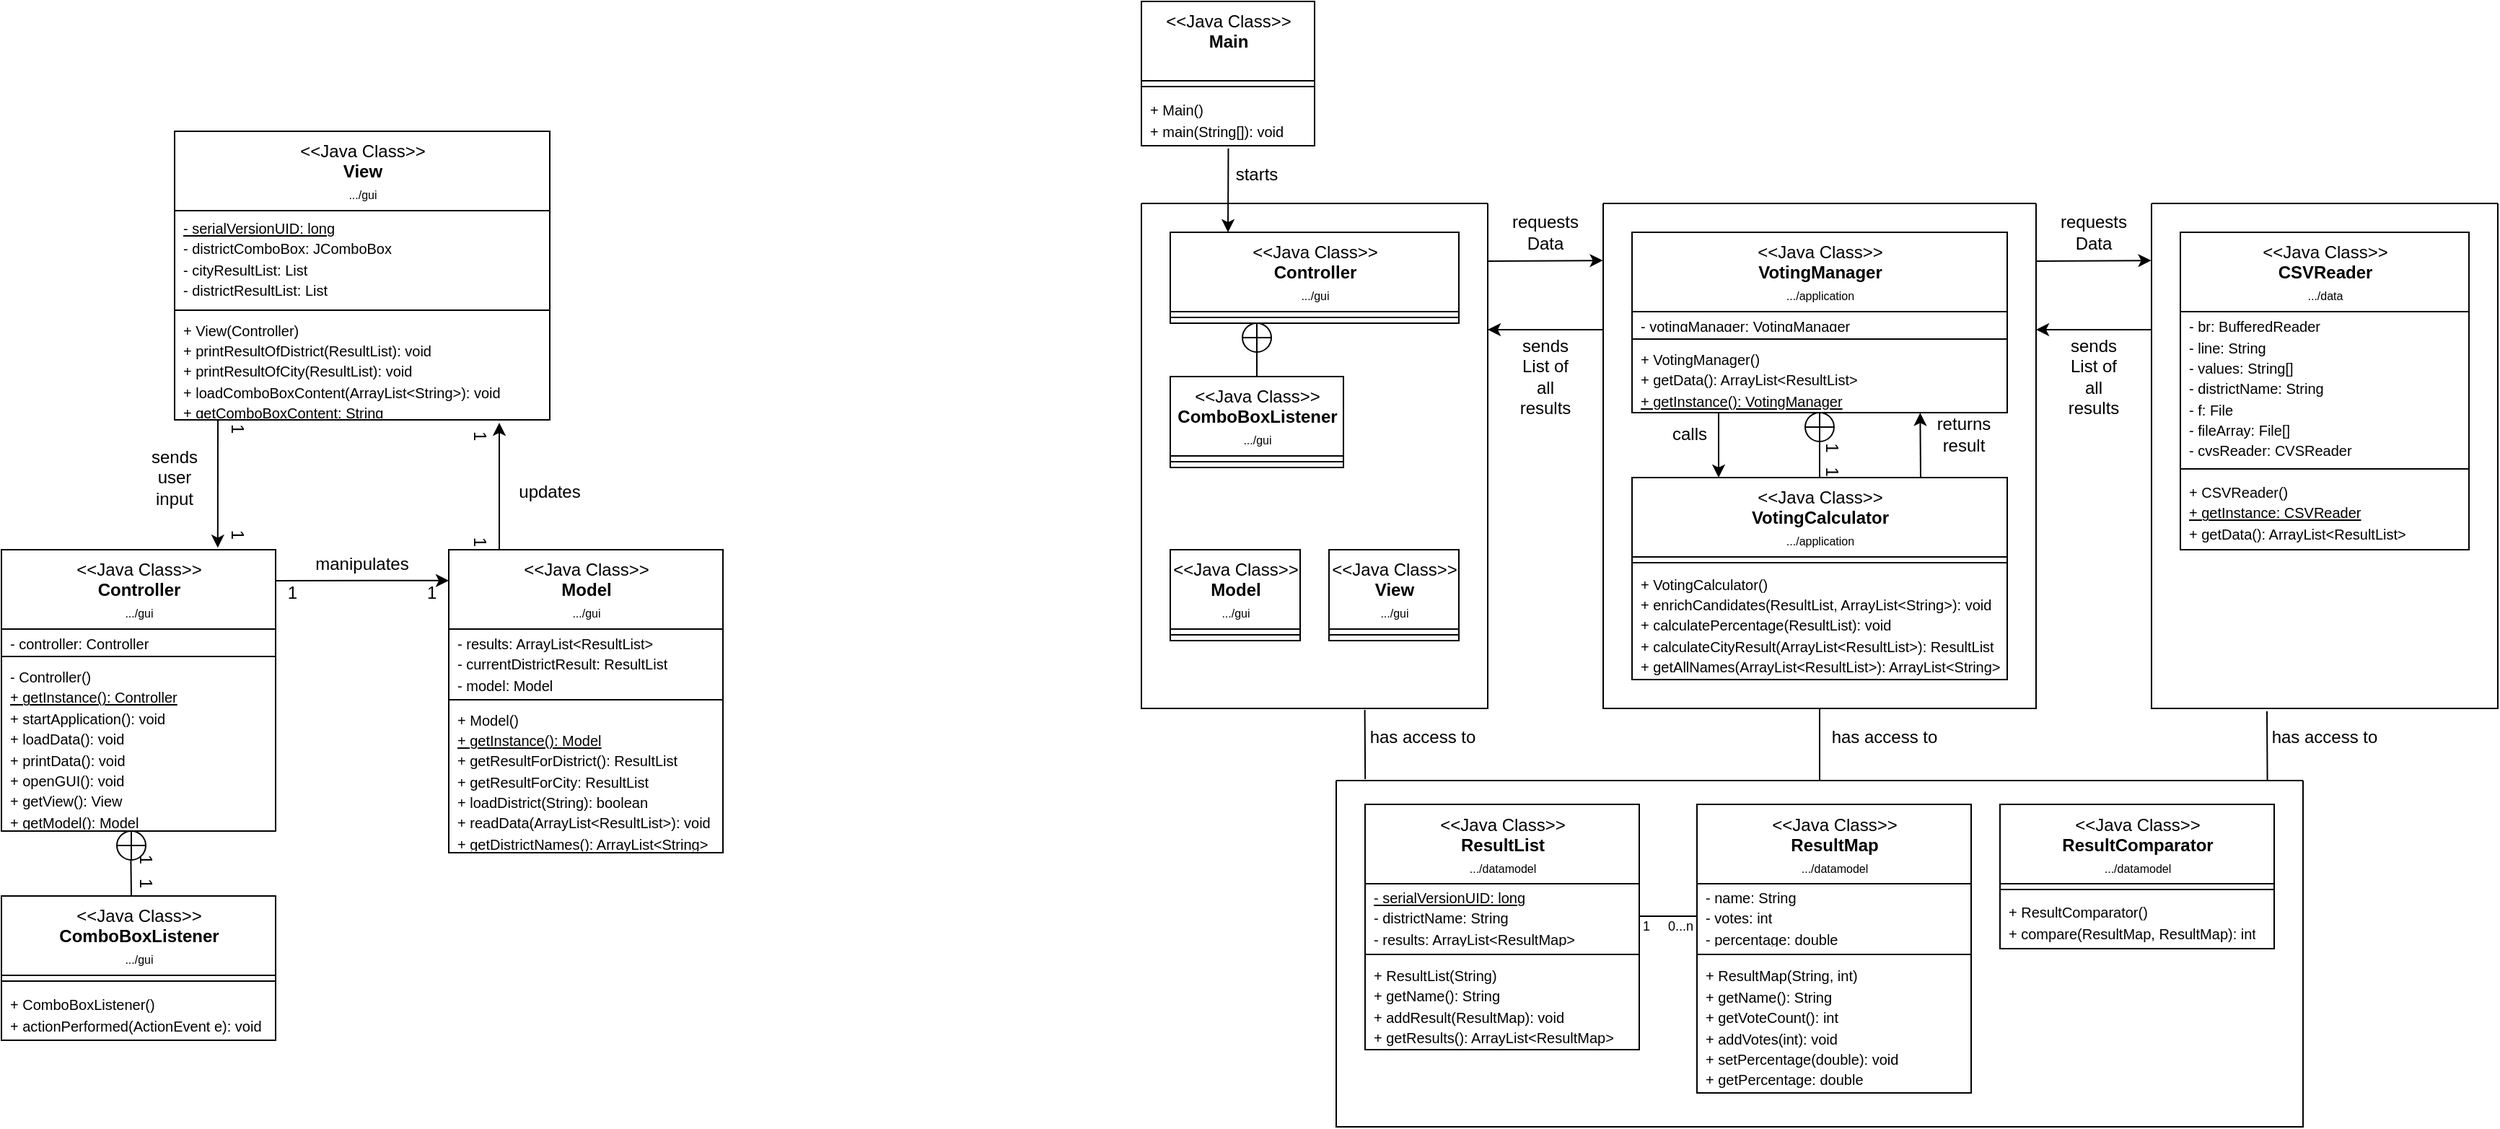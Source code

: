<mxfile version="14.7.7" type="github">
  <diagram id="BuuVrnjkzm051dhJfcHI" name="Page-1">
    <mxGraphModel dx="2529" dy="802" grid="1" gridSize="10" guides="1" tooltips="1" connect="1" arrows="1" fold="1" page="1" pageScale="1" pageWidth="1169" pageHeight="1654" math="0" shadow="0">
      <root>
        <mxCell id="0" />
        <mxCell id="1" parent="0" />
        <mxCell id="Lv0ElcuT6AQo6-ZKucd3-36" value="&amp;lt;&amp;lt;Java Class&amp;gt;&amp;gt;&lt;br&gt;&lt;font&gt;&lt;b&gt;View&lt;br&gt;&lt;/b&gt;&lt;/font&gt;&lt;font style=&quot;font-size: 8px&quot;&gt;.../gui&lt;/font&gt;" style="swimlane;fontStyle=0;align=center;verticalAlign=top;childLayout=stackLayout;horizontal=1;startSize=55;horizontalStack=0;resizeParent=1;resizeParentMax=0;resizeLast=0;collapsible=0;marginBottom=0;html=1;" vertex="1" parent="1">
          <mxGeometry x="-630" y="110" width="260" height="200" as="geometry" />
        </mxCell>
        <mxCell id="Lv0ElcuT6AQo6-ZKucd3-39" value="&lt;font style=&quot;font-size: 10px&quot;&gt;&lt;u&gt;- serialVersionUID: long&lt;br&gt;&lt;/u&gt;- districtComboBox: JComboBox&lt;br&gt;- cityResultList: List&lt;br&gt;- districtResultList: List&lt;/font&gt;" style="text;html=1;strokeColor=none;fillColor=none;align=left;verticalAlign=middle;spacingLeft=4;spacingRight=4;overflow=hidden;rotatable=0;points=[[0,0.5],[1,0.5]];portConstraint=eastwest;" vertex="1" parent="Lv0ElcuT6AQo6-ZKucd3-36">
          <mxGeometry y="55" width="260" height="65" as="geometry" />
        </mxCell>
        <mxCell id="Lv0ElcuT6AQo6-ZKucd3-37" value="" style="line;strokeWidth=1;fillColor=none;align=left;verticalAlign=middle;spacingTop=-1;spacingLeft=3;spacingRight=3;rotatable=0;labelPosition=right;points=[];portConstraint=eastwest;" vertex="1" parent="Lv0ElcuT6AQo6-ZKucd3-36">
          <mxGeometry y="120" width="260" height="8" as="geometry" />
        </mxCell>
        <mxCell id="Lv0ElcuT6AQo6-ZKucd3-38" value="&lt;span style=&quot;font-size: 10px&quot;&gt;+ View(Controller)&lt;br&gt;+ printResultOfDistrict(ResultList): void&lt;br&gt;+ printResultOfCity(ResultList): void&lt;br&gt;+ loadComboBoxContent(ArrayList&amp;lt;String&amp;gt;): void&lt;br&gt;+ getComboBoxContent: String&lt;br&gt;&lt;/span&gt;" style="text;html=1;strokeColor=none;fillColor=none;align=left;verticalAlign=middle;spacingLeft=4;spacingRight=4;overflow=hidden;rotatable=0;points=[[0,0.5],[1,0.5]];portConstraint=eastwest;" vertex="1" parent="Lv0ElcuT6AQo6-ZKucd3-36">
          <mxGeometry y="128" width="260" height="72" as="geometry" />
        </mxCell>
        <mxCell id="Lv0ElcuT6AQo6-ZKucd3-44" value="&amp;lt;&amp;lt;Java Class&amp;gt;&amp;gt;&lt;br&gt;&lt;font&gt;&lt;b&gt;Main&lt;br&gt;&lt;/b&gt;&lt;/font&gt;" style="swimlane;fontStyle=0;align=center;verticalAlign=top;childLayout=stackLayout;horizontal=1;startSize=55;horizontalStack=0;resizeParent=1;resizeParentMax=0;resizeLast=0;collapsible=0;marginBottom=0;html=1;" vertex="1" parent="1">
          <mxGeometry x="40" y="20" width="120" height="100" as="geometry" />
        </mxCell>
        <mxCell id="Lv0ElcuT6AQo6-ZKucd3-46" value="" style="line;strokeWidth=1;fillColor=none;align=left;verticalAlign=middle;spacingTop=-1;spacingLeft=3;spacingRight=3;rotatable=0;labelPosition=right;points=[];portConstraint=eastwest;" vertex="1" parent="Lv0ElcuT6AQo6-ZKucd3-44">
          <mxGeometry y="55" width="120" height="8" as="geometry" />
        </mxCell>
        <mxCell id="Lv0ElcuT6AQo6-ZKucd3-47" value="&lt;span style=&quot;font-size: 10px&quot;&gt;+ Main()&lt;br&gt;+ main(String[]): void&lt;br&gt;&lt;/span&gt;" style="text;html=1;strokeColor=none;fillColor=none;align=left;verticalAlign=middle;spacingLeft=4;spacingRight=4;overflow=hidden;rotatable=0;points=[[0,0.5],[1,0.5]];portConstraint=eastwest;" vertex="1" parent="Lv0ElcuT6AQo6-ZKucd3-44">
          <mxGeometry y="63" width="120" height="37" as="geometry" />
        </mxCell>
        <mxCell id="Lv0ElcuT6AQo6-ZKucd3-49" value="" style="swimlane;startSize=0;" vertex="1" parent="1">
          <mxGeometry x="40" y="160" width="240" height="350" as="geometry" />
        </mxCell>
        <mxCell id="Lv0ElcuT6AQo6-ZKucd3-51" value="&amp;lt;&amp;lt;Java Class&amp;gt;&amp;gt;&lt;br&gt;&lt;font&gt;&lt;b&gt;Controller&lt;br&gt;&lt;/b&gt;&lt;/font&gt;&lt;font style=&quot;font-size: 8px&quot;&gt;.../gui&lt;/font&gt;" style="swimlane;fontStyle=0;align=center;verticalAlign=top;childLayout=stackLayout;horizontal=1;startSize=55;horizontalStack=0;resizeParent=1;resizeParentMax=0;resizeLast=0;collapsible=0;marginBottom=0;html=1;" vertex="1" parent="Lv0ElcuT6AQo6-ZKucd3-49">
          <mxGeometry x="20" y="20" width="200" height="63" as="geometry" />
        </mxCell>
        <mxCell id="Lv0ElcuT6AQo6-ZKucd3-52" value="" style="line;strokeWidth=1;fillColor=none;align=left;verticalAlign=middle;spacingTop=-1;spacingLeft=3;spacingRight=3;rotatable=0;labelPosition=right;points=[];portConstraint=eastwest;" vertex="1" parent="Lv0ElcuT6AQo6-ZKucd3-51">
          <mxGeometry y="55" width="200" height="8" as="geometry" />
        </mxCell>
        <mxCell id="Lv0ElcuT6AQo6-ZKucd3-81" value="&amp;lt;&amp;lt;Java Class&amp;gt;&amp;gt;&lt;br&gt;&lt;font&gt;&lt;b&gt;ComboBoxListener&lt;br&gt;&lt;/b&gt;&lt;/font&gt;&lt;font style=&quot;font-size: 8px&quot;&gt;.../gui&lt;/font&gt;" style="swimlane;fontStyle=0;align=center;verticalAlign=top;childLayout=stackLayout;horizontal=1;startSize=55;horizontalStack=0;resizeParent=1;resizeParentMax=0;resizeLast=0;collapsible=0;marginBottom=0;html=1;" vertex="1" parent="Lv0ElcuT6AQo6-ZKucd3-49">
          <mxGeometry x="20" y="120" width="120" height="63" as="geometry" />
        </mxCell>
        <mxCell id="Lv0ElcuT6AQo6-ZKucd3-82" value="" style="line;strokeWidth=1;fillColor=none;align=left;verticalAlign=middle;spacingTop=-1;spacingLeft=3;spacingRight=3;rotatable=0;labelPosition=right;points=[];portConstraint=eastwest;" vertex="1" parent="Lv0ElcuT6AQo6-ZKucd3-81">
          <mxGeometry y="55" width="120" height="8" as="geometry" />
        </mxCell>
        <mxCell id="Lv0ElcuT6AQo6-ZKucd3-85" value="" style="shape=orEllipse;perimeter=ellipsePerimeter;whiteSpace=wrap;html=1;backgroundOutline=1;" vertex="1" parent="Lv0ElcuT6AQo6-ZKucd3-49">
          <mxGeometry x="70" y="83" width="20" height="20" as="geometry" />
        </mxCell>
        <mxCell id="Lv0ElcuT6AQo6-ZKucd3-86" value="&amp;lt;&amp;lt;Java Class&amp;gt;&amp;gt;&lt;br&gt;&lt;font&gt;&lt;b&gt;Model&lt;br&gt;&lt;/b&gt;&lt;/font&gt;&lt;font style=&quot;font-size: 8px&quot;&gt;.../gui&lt;/font&gt;" style="swimlane;fontStyle=0;align=center;verticalAlign=top;childLayout=stackLayout;horizontal=1;startSize=55;horizontalStack=0;resizeParent=1;resizeParentMax=0;resizeLast=0;collapsible=0;marginBottom=0;html=1;" vertex="1" parent="Lv0ElcuT6AQo6-ZKucd3-49">
          <mxGeometry x="20" y="240" width="90" height="63" as="geometry" />
        </mxCell>
        <mxCell id="Lv0ElcuT6AQo6-ZKucd3-88" value="" style="line;strokeWidth=1;fillColor=none;align=left;verticalAlign=middle;spacingTop=-1;spacingLeft=3;spacingRight=3;rotatable=0;labelPosition=right;points=[];portConstraint=eastwest;" vertex="1" parent="Lv0ElcuT6AQo6-ZKucd3-86">
          <mxGeometry y="55" width="90" height="8" as="geometry" />
        </mxCell>
        <mxCell id="Lv0ElcuT6AQo6-ZKucd3-90" value="&amp;lt;&amp;lt;Java Class&amp;gt;&amp;gt;&lt;br&gt;&lt;font&gt;&lt;b&gt;View&lt;br&gt;&lt;/b&gt;&lt;/font&gt;&lt;font style=&quot;font-size: 8px&quot;&gt;.../gui&lt;/font&gt;" style="swimlane;fontStyle=0;align=center;verticalAlign=top;childLayout=stackLayout;horizontal=1;startSize=55;horizontalStack=0;resizeParent=1;resizeParentMax=0;resizeLast=0;collapsible=0;marginBottom=0;html=1;" vertex="1" parent="Lv0ElcuT6AQo6-ZKucd3-49">
          <mxGeometry x="130" y="240" width="90" height="63" as="geometry" />
        </mxCell>
        <mxCell id="Lv0ElcuT6AQo6-ZKucd3-92" value="" style="line;strokeWidth=1;fillColor=none;align=left;verticalAlign=middle;spacingTop=-1;spacingLeft=3;spacingRight=3;rotatable=0;labelPosition=right;points=[];portConstraint=eastwest;" vertex="1" parent="Lv0ElcuT6AQo6-ZKucd3-90">
          <mxGeometry y="55" width="90" height="8" as="geometry" />
        </mxCell>
        <mxCell id="Lv0ElcuT6AQo6-ZKucd3-32" value="&amp;lt;&amp;lt;Java Class&amp;gt;&amp;gt;&lt;br&gt;&lt;font&gt;&lt;b&gt;Controller&lt;br&gt;&lt;/b&gt;&lt;/font&gt;&lt;font style=&quot;font-size: 8px&quot;&gt;.../gui&lt;/font&gt;" style="swimlane;fontStyle=0;align=center;verticalAlign=top;childLayout=stackLayout;horizontal=1;startSize=55;horizontalStack=0;resizeParent=1;resizeParentMax=0;resizeLast=0;collapsible=0;marginBottom=0;html=1;" vertex="1" parent="1">
          <mxGeometry x="-750" y="400" width="190" height="195" as="geometry" />
        </mxCell>
        <mxCell id="Lv0ElcuT6AQo6-ZKucd3-106" value="&lt;span style=&quot;font-size: 10px&quot;&gt;- controller: Controller&lt;br&gt;&lt;/span&gt;" style="text;html=1;strokeColor=none;fillColor=none;align=left;verticalAlign=middle;spacingLeft=4;spacingRight=4;overflow=hidden;rotatable=0;points=[[0,0.5],[1,0.5]];portConstraint=eastwest;" vertex="1" parent="Lv0ElcuT6AQo6-ZKucd3-32">
          <mxGeometry y="55" width="190" height="15" as="geometry" />
        </mxCell>
        <mxCell id="Lv0ElcuT6AQo6-ZKucd3-34" value="" style="line;strokeWidth=1;fillColor=none;align=left;verticalAlign=middle;spacingTop=-1;spacingLeft=3;spacingRight=3;rotatable=0;labelPosition=right;points=[];portConstraint=eastwest;" vertex="1" parent="Lv0ElcuT6AQo6-ZKucd3-32">
          <mxGeometry y="70" width="190" height="8" as="geometry" />
        </mxCell>
        <mxCell id="Lv0ElcuT6AQo6-ZKucd3-35" value="&lt;span style=&quot;font-size: 10px&quot;&gt;- Controller()&lt;br&gt;&lt;u&gt;+ getInstance(): Controller&lt;/u&gt;&lt;br&gt;+ startApplication(): void&lt;br&gt;+ loadData(): void&lt;br&gt;+ printData(): void&lt;br&gt;+ openGUI(): void&lt;br&gt;+ getView(): View&lt;br&gt;+ getModel(): Model&lt;br&gt;&lt;/span&gt;" style="text;html=1;strokeColor=none;fillColor=none;align=left;verticalAlign=middle;spacingLeft=4;spacingRight=4;overflow=hidden;rotatable=0;points=[[0,0.5],[1,0.5]];portConstraint=eastwest;" vertex="1" parent="Lv0ElcuT6AQo6-ZKucd3-32">
          <mxGeometry y="78" width="190" height="117" as="geometry" />
        </mxCell>
        <mxCell id="Lv0ElcuT6AQo6-ZKucd3-40" value="&amp;lt;&amp;lt;Java Class&amp;gt;&amp;gt;&lt;br&gt;&lt;font&gt;&lt;b&gt;Model&lt;br&gt;&lt;/b&gt;&lt;/font&gt;&lt;font style=&quot;font-size: 8px&quot;&gt;.../gui&lt;/font&gt;" style="swimlane;fontStyle=0;align=center;verticalAlign=top;childLayout=stackLayout;horizontal=1;startSize=55;horizontalStack=0;resizeParent=1;resizeParentMax=0;resizeLast=0;collapsible=0;marginBottom=0;html=1;" vertex="1" parent="1">
          <mxGeometry x="-440" y="400" width="190" height="210" as="geometry" />
        </mxCell>
        <mxCell id="Lv0ElcuT6AQo6-ZKucd3-43" value="&lt;span style=&quot;font-size: 10px&quot;&gt;- results: ArrayList&amp;lt;ResultList&amp;gt;&lt;br&gt;- currentDistrictResult: ResultList&lt;br&gt;- model: Model&lt;br&gt;&lt;/span&gt;" style="text;html=1;strokeColor=none;fillColor=none;align=left;verticalAlign=middle;spacingLeft=4;spacingRight=4;overflow=hidden;rotatable=0;points=[[0,0.5],[1,0.5]];portConstraint=eastwest;" vertex="1" parent="Lv0ElcuT6AQo6-ZKucd3-40">
          <mxGeometry y="55" width="190" height="45" as="geometry" />
        </mxCell>
        <mxCell id="Lv0ElcuT6AQo6-ZKucd3-41" value="" style="line;strokeWidth=1;fillColor=none;align=left;verticalAlign=middle;spacingTop=-1;spacingLeft=3;spacingRight=3;rotatable=0;labelPosition=right;points=[];portConstraint=eastwest;" vertex="1" parent="Lv0ElcuT6AQo6-ZKucd3-40">
          <mxGeometry y="100" width="190" height="8" as="geometry" />
        </mxCell>
        <mxCell id="Lv0ElcuT6AQo6-ZKucd3-42" value="&lt;span style=&quot;font-size: 10px&quot;&gt;+ Model()&lt;br&gt;&lt;u&gt;+ getInstance(): Model&lt;br&gt;&lt;/u&gt;+ getResultForDistrict(): ResultList&lt;br&gt;+ getResultForCity: ResultList&lt;br&gt;+ loadDistrict(String): boolean&lt;br&gt;+ readData(ArrayList&amp;lt;ResultList&amp;gt;): void&lt;br&gt;+ getDistrictNames(): ArrayList&amp;lt;String&amp;gt;&lt;br&gt;&lt;/span&gt;" style="text;html=1;strokeColor=none;fillColor=none;align=left;verticalAlign=middle;spacingLeft=4;spacingRight=4;overflow=hidden;rotatable=0;points=[[0,0.5],[1,0.5]];portConstraint=eastwest;" vertex="1" parent="Lv0ElcuT6AQo6-ZKucd3-40">
          <mxGeometry y="108" width="190" height="102" as="geometry" />
        </mxCell>
        <mxCell id="Lv0ElcuT6AQo6-ZKucd3-54" value="&amp;lt;&amp;lt;Java Class&amp;gt;&amp;gt;&lt;br&gt;&lt;font&gt;&lt;b&gt;ComboBoxListener&lt;br&gt;&lt;/b&gt;&lt;/font&gt;&lt;font style=&quot;font-size: 8px&quot;&gt;.../gui&lt;/font&gt;" style="swimlane;fontStyle=0;align=center;verticalAlign=top;childLayout=stackLayout;horizontal=1;startSize=55;horizontalStack=0;resizeParent=1;resizeParentMax=0;resizeLast=0;collapsible=0;marginBottom=0;html=1;" vertex="1" parent="1">
          <mxGeometry x="-750" y="640" width="190" height="100" as="geometry" />
        </mxCell>
        <mxCell id="Lv0ElcuT6AQo6-ZKucd3-55" value="" style="line;strokeWidth=1;fillColor=none;align=left;verticalAlign=middle;spacingTop=-1;spacingLeft=3;spacingRight=3;rotatable=0;labelPosition=right;points=[];portConstraint=eastwest;" vertex="1" parent="Lv0ElcuT6AQo6-ZKucd3-54">
          <mxGeometry y="55" width="190" height="8" as="geometry" />
        </mxCell>
        <mxCell id="Lv0ElcuT6AQo6-ZKucd3-56" value="&lt;span style=&quot;font-size: 10px&quot;&gt;+ ComboBoxListener()&lt;br&gt;+ actionPerformed(ActionEvent e): void&lt;br&gt;&lt;/span&gt;" style="text;html=1;strokeColor=none;fillColor=none;align=left;verticalAlign=middle;spacingLeft=4;spacingRight=4;overflow=hidden;rotatable=0;points=[[0,0.5],[1,0.5]];portConstraint=eastwest;" vertex="1" parent="Lv0ElcuT6AQo6-ZKucd3-54">
          <mxGeometry y="63" width="190" height="37" as="geometry" />
        </mxCell>
        <mxCell id="Lv0ElcuT6AQo6-ZKucd3-57" value="" style="swimlane;startSize=0;" vertex="1" parent="1">
          <mxGeometry x="360" y="160" width="300" height="350" as="geometry" />
        </mxCell>
        <mxCell id="Lv0ElcuT6AQo6-ZKucd3-25" value="&amp;lt;&amp;lt;Java Class&amp;gt;&amp;gt;&lt;br&gt;&lt;b&gt;VotingManager&lt;br&gt;&lt;/b&gt;&lt;span style=&quot;font-size: 8px&quot;&gt;.../application&lt;/span&gt;&lt;b&gt;&lt;br&gt;&lt;/b&gt;" style="swimlane;fontStyle=0;align=center;verticalAlign=top;childLayout=stackLayout;horizontal=1;startSize=55;horizontalStack=0;resizeParent=1;resizeParentMax=0;resizeLast=0;collapsible=0;marginBottom=0;html=1;" vertex="1" parent="Lv0ElcuT6AQo6-ZKucd3-57">
          <mxGeometry x="20" y="20" width="260" height="125" as="geometry" />
        </mxCell>
        <mxCell id="Lv0ElcuT6AQo6-ZKucd3-107" value="&lt;span style=&quot;font-size: 10px&quot;&gt;- votingManager: VotingManager&lt;/span&gt;" style="text;html=1;strokeColor=none;fillColor=none;align=left;verticalAlign=middle;spacingLeft=4;spacingRight=4;overflow=hidden;rotatable=0;points=[[0,0.5],[1,0.5]];portConstraint=eastwest;" vertex="1" parent="Lv0ElcuT6AQo6-ZKucd3-25">
          <mxGeometry y="55" width="260" height="15" as="geometry" />
        </mxCell>
        <mxCell id="Lv0ElcuT6AQo6-ZKucd3-26" value="" style="line;strokeWidth=1;fillColor=none;align=left;verticalAlign=middle;spacingTop=-1;spacingLeft=3;spacingRight=3;rotatable=0;labelPosition=right;points=[];portConstraint=eastwest;" vertex="1" parent="Lv0ElcuT6AQo6-ZKucd3-25">
          <mxGeometry y="70" width="260" height="8" as="geometry" />
        </mxCell>
        <mxCell id="Lv0ElcuT6AQo6-ZKucd3-27" value="&lt;font style=&quot;font-size: 10px&quot;&gt;+ VotingManager()&lt;br&gt;+ getData(): ArrayList&amp;lt;ResultList&amp;gt;&lt;br&gt;&lt;u&gt;+ getInstance(): VotingManager&lt;/u&gt;&lt;/font&gt;" style="text;html=1;strokeColor=none;fillColor=none;align=left;verticalAlign=middle;spacingLeft=4;spacingRight=4;overflow=hidden;rotatable=0;points=[[0,0.5],[1,0.5]];portConstraint=eastwest;" vertex="1" parent="Lv0ElcuT6AQo6-ZKucd3-25">
          <mxGeometry y="78" width="260" height="47" as="geometry" />
        </mxCell>
        <mxCell id="Lv0ElcuT6AQo6-ZKucd3-21" value="&amp;lt;&amp;lt;Java Class&amp;gt;&amp;gt;&lt;br&gt;&lt;b&gt;VotingCalculator&lt;br&gt;&lt;/b&gt;&lt;span style=&quot;font-size: 8px&quot;&gt;.../application&lt;/span&gt;&lt;b&gt;&lt;br&gt;&lt;/b&gt;" style="swimlane;fontStyle=0;align=center;verticalAlign=top;childLayout=stackLayout;horizontal=1;startSize=55;horizontalStack=0;resizeParent=1;resizeParentMax=0;resizeLast=0;collapsible=0;marginBottom=0;html=1;" vertex="1" parent="Lv0ElcuT6AQo6-ZKucd3-57">
          <mxGeometry x="20" y="190" width="260" height="140" as="geometry" />
        </mxCell>
        <mxCell id="Lv0ElcuT6AQo6-ZKucd3-23" value="" style="line;strokeWidth=1;fillColor=none;align=left;verticalAlign=middle;spacingTop=-1;spacingLeft=3;spacingRight=3;rotatable=0;labelPosition=right;points=[];portConstraint=eastwest;" vertex="1" parent="Lv0ElcuT6AQo6-ZKucd3-21">
          <mxGeometry y="55" width="260" height="8" as="geometry" />
        </mxCell>
        <mxCell id="Lv0ElcuT6AQo6-ZKucd3-24" value="&lt;font style=&quot;font-size: 10px&quot;&gt;+ VotingCalculator()&lt;br&gt;+ enrichCandidates(ResultList, ArrayList&amp;lt;String&amp;gt;): void&lt;br&gt;+ calculatePercentage(ResultList): void&lt;br&gt;+ calculateCityResult(ArrayList&amp;lt;ResultList&amp;gt;): ResultList&lt;br&gt;+ getAllNames(ArrayList&amp;lt;ResultList&amp;gt;): ArrayList&amp;lt;String&amp;gt;&lt;/font&gt;" style="text;html=1;strokeColor=none;fillColor=none;align=left;verticalAlign=middle;spacingLeft=4;spacingRight=4;overflow=hidden;rotatable=0;points=[[0,0.5],[1,0.5]];portConstraint=eastwest;" vertex="1" parent="Lv0ElcuT6AQo6-ZKucd3-21">
          <mxGeometry y="63" width="260" height="77" as="geometry" />
        </mxCell>
        <mxCell id="Lv0ElcuT6AQo6-ZKucd3-63" value="" style="endArrow=none;html=1;exitX=0.5;exitY=0;exitDx=0;exitDy=0;entryX=0.5;entryY=1.01;entryDx=0;entryDy=0;entryPerimeter=0;" edge="1" parent="Lv0ElcuT6AQo6-ZKucd3-57" source="Lv0ElcuT6AQo6-ZKucd3-21" target="Lv0ElcuT6AQo6-ZKucd3-27">
          <mxGeometry width="50" height="50" relative="1" as="geometry">
            <mxPoint x="-40" y="200" as="sourcePoint" />
            <mxPoint x="153" y="130" as="targetPoint" />
          </mxGeometry>
        </mxCell>
        <mxCell id="Lv0ElcuT6AQo6-ZKucd3-64" value="" style="shape=orEllipse;perimeter=ellipsePerimeter;whiteSpace=wrap;html=1;backgroundOutline=1;" vertex="1" parent="Lv0ElcuT6AQo6-ZKucd3-57">
          <mxGeometry x="140" y="145" width="20" height="20" as="geometry" />
        </mxCell>
        <mxCell id="Lv0ElcuT6AQo6-ZKucd3-67" value="calls" style="text;html=1;strokeColor=none;fillColor=none;align=center;verticalAlign=middle;whiteSpace=wrap;rounded=0;rotation=0;" vertex="1" parent="Lv0ElcuT6AQo6-ZKucd3-57">
          <mxGeometry x="40" y="150" width="40" height="20" as="geometry" />
        </mxCell>
        <mxCell id="Lv0ElcuT6AQo6-ZKucd3-68" value="returns&lt;br&gt;result" style="text;html=1;strokeColor=none;fillColor=none;align=center;verticalAlign=middle;whiteSpace=wrap;rounded=0;rotation=0;" vertex="1" parent="Lv0ElcuT6AQo6-ZKucd3-57">
          <mxGeometry x="230" y="150" width="40" height="20" as="geometry" />
        </mxCell>
        <mxCell id="Lv0ElcuT6AQo6-ZKucd3-65" value="" style="endArrow=classic;html=1;" edge="1" parent="Lv0ElcuT6AQo6-ZKucd3-57">
          <mxGeometry width="50" height="50" relative="1" as="geometry">
            <mxPoint x="80" y="145" as="sourcePoint" />
            <mxPoint x="80" y="190" as="targetPoint" />
          </mxGeometry>
        </mxCell>
        <mxCell id="Lv0ElcuT6AQo6-ZKucd3-118" value="1&amp;nbsp; &amp;nbsp;1" style="text;html=1;strokeColor=none;fillColor=none;align=center;verticalAlign=middle;whiteSpace=wrap;rounded=0;rotation=90;" vertex="1" parent="Lv0ElcuT6AQo6-ZKucd3-57">
          <mxGeometry x="140" y="170" width="37.5" height="15" as="geometry" />
        </mxCell>
        <mxCell id="Lv0ElcuT6AQo6-ZKucd3-66" value="" style="endArrow=classic;html=1;entryX=0.768;entryY=1.003;entryDx=0;entryDy=0;entryPerimeter=0;" edge="1" parent="1" target="Lv0ElcuT6AQo6-ZKucd3-27">
          <mxGeometry width="50" height="50" relative="1" as="geometry">
            <mxPoint x="580" y="350" as="sourcePoint" />
            <mxPoint x="580" y="310" as="targetPoint" />
          </mxGeometry>
        </mxCell>
        <mxCell id="Lv0ElcuT6AQo6-ZKucd3-70" value="" style="swimlane;startSize=0;" vertex="1" parent="1">
          <mxGeometry x="740" y="160" width="240" height="350" as="geometry" />
        </mxCell>
        <mxCell id="Lv0ElcuT6AQo6-ZKucd3-28" value="&amp;lt;&amp;lt;Java Class&amp;gt;&amp;gt;&lt;br&gt;&lt;font&gt;&lt;b&gt;CSVReader&lt;br&gt;&lt;/b&gt;&lt;/font&gt;&lt;font style=&quot;font-size: 8px&quot;&gt;.../data&lt;/font&gt;" style="swimlane;fontStyle=0;align=center;verticalAlign=top;childLayout=stackLayout;horizontal=1;startSize=55;horizontalStack=0;resizeParent=1;resizeParentMax=0;resizeLast=0;collapsible=0;marginBottom=0;html=1;" vertex="1" parent="Lv0ElcuT6AQo6-ZKucd3-70">
          <mxGeometry x="20" y="20" width="200" height="220" as="geometry" />
        </mxCell>
        <mxCell id="Lv0ElcuT6AQo6-ZKucd3-29" value="&lt;font style=&quot;font-size: 10px&quot;&gt;- br: BufferedReader&lt;br&gt;- line: String&lt;br&gt;- values: String[]&lt;br&gt;- districtName: String&lt;br&gt;- f: File&lt;br&gt;- fileArray: File[]&lt;br&gt;- cvsReader: CVSReader&lt;br&gt;&lt;/font&gt;" style="text;html=1;strokeColor=none;fillColor=none;align=left;verticalAlign=middle;spacingLeft=4;spacingRight=4;overflow=hidden;rotatable=0;points=[[0,0.5],[1,0.5]];portConstraint=eastwest;" vertex="1" parent="Lv0ElcuT6AQo6-ZKucd3-28">
          <mxGeometry y="55" width="200" height="105" as="geometry" />
        </mxCell>
        <mxCell id="Lv0ElcuT6AQo6-ZKucd3-30" value="" style="line;strokeWidth=1;fillColor=none;align=left;verticalAlign=middle;spacingTop=-1;spacingLeft=3;spacingRight=3;rotatable=0;labelPosition=right;points=[];portConstraint=eastwest;" vertex="1" parent="Lv0ElcuT6AQo6-ZKucd3-28">
          <mxGeometry y="160" width="200" height="8" as="geometry" />
        </mxCell>
        <mxCell id="Lv0ElcuT6AQo6-ZKucd3-31" value="&lt;span style=&quot;font-size: 10px&quot;&gt;+ CSVReader()&lt;br&gt;&lt;u&gt;+ getInstance: CSVReader&lt;/u&gt;&lt;br&gt;+ getData(): ArrayList&amp;lt;ResultList&amp;gt;&lt;br&gt;&lt;/span&gt;" style="text;html=1;strokeColor=none;fillColor=none;align=left;verticalAlign=middle;spacingLeft=4;spacingRight=4;overflow=hidden;rotatable=0;points=[[0,0.5],[1,0.5]];portConstraint=eastwest;" vertex="1" parent="Lv0ElcuT6AQo6-ZKucd3-28">
          <mxGeometry y="168" width="200" height="52" as="geometry" />
        </mxCell>
        <mxCell id="Lv0ElcuT6AQo6-ZKucd3-73" value="" style="endArrow=classic;html=1;entryX=-0.001;entryY=0.113;entryDx=0;entryDy=0;entryPerimeter=0;" edge="1" parent="1" target="Lv0ElcuT6AQo6-ZKucd3-70">
          <mxGeometry width="50" height="50" relative="1" as="geometry">
            <mxPoint x="660" y="200" as="sourcePoint" />
            <mxPoint x="710" y="150" as="targetPoint" />
          </mxGeometry>
        </mxCell>
        <mxCell id="Lv0ElcuT6AQo6-ZKucd3-74" value="" style="endArrow=classic;html=1;entryX=1;entryY=0.25;entryDx=0;entryDy=0;exitX=0;exitY=0.25;exitDx=0;exitDy=0;" edge="1" parent="1" source="Lv0ElcuT6AQo6-ZKucd3-70" target="Lv0ElcuT6AQo6-ZKucd3-57">
          <mxGeometry width="50" height="50" relative="1" as="geometry">
            <mxPoint x="670" y="210" as="sourcePoint" />
            <mxPoint x="749.76" y="209.55" as="targetPoint" />
          </mxGeometry>
        </mxCell>
        <mxCell id="Lv0ElcuT6AQo6-ZKucd3-75" value="requests&lt;br&gt;Data" style="text;html=1;strokeColor=none;fillColor=none;align=center;verticalAlign=middle;whiteSpace=wrap;rounded=0;" vertex="1" parent="1">
          <mxGeometry x="680" y="170" width="40" height="20" as="geometry" />
        </mxCell>
        <mxCell id="Lv0ElcuT6AQo6-ZKucd3-76" value="sends List of all results" style="text;html=1;strokeColor=none;fillColor=none;align=center;verticalAlign=middle;whiteSpace=wrap;rounded=0;" vertex="1" parent="1">
          <mxGeometry x="680" y="270" width="40" height="20" as="geometry" />
        </mxCell>
        <mxCell id="Lv0ElcuT6AQo6-ZKucd3-77" value="" style="endArrow=classic;html=1;entryX=-0.001;entryY=0.113;entryDx=0;entryDy=0;entryPerimeter=0;" edge="1" parent="1">
          <mxGeometry width="50" height="50" relative="1" as="geometry">
            <mxPoint x="280" y="200" as="sourcePoint" />
            <mxPoint x="359.76" y="199.55" as="targetPoint" />
          </mxGeometry>
        </mxCell>
        <mxCell id="Lv0ElcuT6AQo6-ZKucd3-78" value="" style="endArrow=classic;html=1;entryX=1;entryY=0.25;entryDx=0;entryDy=0;exitX=0;exitY=0.25;exitDx=0;exitDy=0;" edge="1" parent="1">
          <mxGeometry width="50" height="50" relative="1" as="geometry">
            <mxPoint x="360" y="247.5" as="sourcePoint" />
            <mxPoint x="280" y="247.5" as="targetPoint" />
          </mxGeometry>
        </mxCell>
        <mxCell id="Lv0ElcuT6AQo6-ZKucd3-79" value="requests&lt;br&gt;Data" style="text;html=1;strokeColor=none;fillColor=none;align=center;verticalAlign=middle;whiteSpace=wrap;rounded=0;" vertex="1" parent="1">
          <mxGeometry x="300" y="170" width="40" height="20" as="geometry" />
        </mxCell>
        <mxCell id="Lv0ElcuT6AQo6-ZKucd3-80" value="sends List of all results" style="text;html=1;strokeColor=none;fillColor=none;align=center;verticalAlign=middle;whiteSpace=wrap;rounded=0;" vertex="1" parent="1">
          <mxGeometry x="300" y="270" width="40" height="20" as="geometry" />
        </mxCell>
        <mxCell id="Lv0ElcuT6AQo6-ZKucd3-84" value="" style="endArrow=none;html=1;entryX=0.5;entryY=0;entryDx=0;entryDy=0;" edge="1" parent="1" target="Lv0ElcuT6AQo6-ZKucd3-81">
          <mxGeometry width="50" height="50" relative="1" as="geometry">
            <mxPoint x="120" y="250" as="sourcePoint" />
            <mxPoint x="180" y="340" as="targetPoint" />
          </mxGeometry>
        </mxCell>
        <mxCell id="Lv0ElcuT6AQo6-ZKucd3-94" value="" style="swimlane;startSize=0;" vertex="1" parent="1">
          <mxGeometry x="175" y="560" width="670" height="240" as="geometry">
            <mxRectangle x="175" y="560" width="50" height="40" as="alternateBounds" />
          </mxGeometry>
        </mxCell>
        <mxCell id="Lv0ElcuT6AQo6-ZKucd3-5" value="&amp;lt;&amp;lt;Java Class&amp;gt;&amp;gt;&lt;br&gt;&lt;b&gt;ResultList&lt;br&gt;&lt;/b&gt;&lt;span style=&quot;font-size: 8px&quot;&gt;.../datamodel&lt;/span&gt;&lt;b&gt;&lt;br&gt;&lt;/b&gt;" style="swimlane;fontStyle=0;align=center;verticalAlign=top;childLayout=stackLayout;horizontal=1;startSize=55;horizontalStack=0;resizeParent=1;resizeParentMax=0;resizeLast=0;collapsible=0;marginBottom=0;html=1;" vertex="1" parent="Lv0ElcuT6AQo6-ZKucd3-94">
          <mxGeometry x="20" y="16.5" width="190" height="170" as="geometry" />
        </mxCell>
        <mxCell id="Lv0ElcuT6AQo6-ZKucd3-7" value="&lt;font style=&quot;font-size: 10px&quot;&gt;&lt;u&gt;- serialVersionUID: long&lt;/u&gt;&lt;br&gt;- districtName: String&lt;br&gt;- results: ArrayList&amp;lt;ResultMap&amp;gt;&lt;/font&gt;" style="text;html=1;strokeColor=none;fillColor=none;align=left;verticalAlign=middle;spacingLeft=4;spacingRight=4;overflow=hidden;rotatable=0;points=[[0,0.5],[1,0.5]];portConstraint=eastwest;" vertex="1" parent="Lv0ElcuT6AQo6-ZKucd3-5">
          <mxGeometry y="55" width="190" height="45" as="geometry" />
        </mxCell>
        <mxCell id="Lv0ElcuT6AQo6-ZKucd3-10" value="" style="line;strokeWidth=1;fillColor=none;align=left;verticalAlign=middle;spacingTop=-1;spacingLeft=3;spacingRight=3;rotatable=0;labelPosition=right;points=[];portConstraint=eastwest;" vertex="1" parent="Lv0ElcuT6AQo6-ZKucd3-5">
          <mxGeometry y="100" width="190" height="8" as="geometry" />
        </mxCell>
        <mxCell id="Lv0ElcuT6AQo6-ZKucd3-12" value="&lt;font style=&quot;font-size: 10px&quot;&gt;+ ResultList(String)&lt;br&gt;+ getName(): String&lt;br&gt;+ addResult(ResultMap): void&lt;br&gt;+ getResults(): ArrayList&amp;lt;ResultMap&amp;gt;&lt;/font&gt;" style="text;html=1;strokeColor=none;fillColor=none;align=left;verticalAlign=middle;spacingLeft=4;spacingRight=4;overflow=hidden;rotatable=0;points=[[0,0.5],[1,0.5]];portConstraint=eastwest;" vertex="1" parent="Lv0ElcuT6AQo6-ZKucd3-5">
          <mxGeometry y="108" width="190" height="62" as="geometry" />
        </mxCell>
        <mxCell id="Lv0ElcuT6AQo6-ZKucd3-13" value="&amp;lt;&amp;lt;Java Class&amp;gt;&amp;gt;&lt;br&gt;&lt;b&gt;ResultMap&lt;/b&gt;&lt;br&gt;&lt;font style=&quot;font-size: 8px&quot;&gt;.../datamodel&lt;/font&gt;" style="swimlane;fontStyle=0;align=center;verticalAlign=top;childLayout=stackLayout;horizontal=1;startSize=55;horizontalStack=0;resizeParent=1;resizeParentMax=0;resizeLast=0;collapsible=0;marginBottom=0;html=1;" vertex="1" parent="Lv0ElcuT6AQo6-ZKucd3-94">
          <mxGeometry x="250" y="16.5" width="190" height="200" as="geometry" />
        </mxCell>
        <mxCell id="Lv0ElcuT6AQo6-ZKucd3-14" value="&lt;font style=&quot;font-size: 10px&quot;&gt;- name: String&lt;br&gt;- votes: int&lt;br&gt;- percentage: double&lt;/font&gt;" style="text;html=1;strokeColor=none;fillColor=none;align=left;verticalAlign=middle;spacingLeft=4;spacingRight=4;overflow=hidden;rotatable=0;points=[[0,0.5],[1,0.5]];portConstraint=eastwest;" vertex="1" parent="Lv0ElcuT6AQo6-ZKucd3-13">
          <mxGeometry y="55" width="190" height="45" as="geometry" />
        </mxCell>
        <mxCell id="Lv0ElcuT6AQo6-ZKucd3-15" value="" style="line;strokeWidth=1;fillColor=none;align=left;verticalAlign=middle;spacingTop=-1;spacingLeft=3;spacingRight=3;rotatable=0;labelPosition=right;points=[];portConstraint=eastwest;" vertex="1" parent="Lv0ElcuT6AQo6-ZKucd3-13">
          <mxGeometry y="100" width="190" height="8" as="geometry" />
        </mxCell>
        <mxCell id="Lv0ElcuT6AQo6-ZKucd3-16" value="&lt;font style=&quot;font-size: 10px&quot;&gt;+ ResultMap(String, int)&lt;br&gt;+ getName(): String&lt;br&gt;+ getVoteCount(): int&lt;br&gt;+ addVotes(int): void&lt;br&gt;+ setPercentage(double): void&lt;br&gt;+ getPercentage: double&lt;/font&gt;" style="text;html=1;strokeColor=none;fillColor=none;align=left;verticalAlign=middle;spacingLeft=4;spacingRight=4;overflow=hidden;rotatable=0;points=[[0,0.5],[1,0.5]];portConstraint=eastwest;" vertex="1" parent="Lv0ElcuT6AQo6-ZKucd3-13">
          <mxGeometry y="108" width="190" height="92" as="geometry" />
        </mxCell>
        <mxCell id="Lv0ElcuT6AQo6-ZKucd3-17" value="&amp;lt;&amp;lt;Java Class&amp;gt;&amp;gt;&lt;br&gt;&lt;b&gt;ResultComparator&lt;br&gt;&lt;/b&gt;&lt;span style=&quot;font-size: 8px&quot;&gt;.../datamodel&lt;/span&gt;&lt;b&gt;&lt;br&gt;&lt;/b&gt;" style="swimlane;fontStyle=0;align=center;verticalAlign=top;childLayout=stackLayout;horizontal=1;startSize=55;horizontalStack=0;resizeParent=1;resizeParentMax=0;resizeLast=0;collapsible=0;marginBottom=0;html=1;" vertex="1" parent="Lv0ElcuT6AQo6-ZKucd3-94">
          <mxGeometry x="460" y="16.5" width="190" height="100" as="geometry" />
        </mxCell>
        <mxCell id="Lv0ElcuT6AQo6-ZKucd3-19" value="" style="line;strokeWidth=1;fillColor=none;align=left;verticalAlign=middle;spacingTop=-1;spacingLeft=3;spacingRight=3;rotatable=0;labelPosition=right;points=[];portConstraint=eastwest;" vertex="1" parent="Lv0ElcuT6AQo6-ZKucd3-17">
          <mxGeometry y="55" width="190" height="8" as="geometry" />
        </mxCell>
        <mxCell id="Lv0ElcuT6AQo6-ZKucd3-20" value="&lt;font style=&quot;font-size: 10px&quot;&gt;+ ResultComparator()&lt;br&gt;+ compare(ResultMap, ResultMap): int&lt;/font&gt;" style="text;html=1;strokeColor=none;fillColor=none;align=left;verticalAlign=middle;spacingLeft=4;spacingRight=4;overflow=hidden;rotatable=0;points=[[0,0.5],[1,0.5]];portConstraint=eastwest;" vertex="1" parent="Lv0ElcuT6AQo6-ZKucd3-17">
          <mxGeometry y="63" width="190" height="37" as="geometry" />
        </mxCell>
        <mxCell id="Lv0ElcuT6AQo6-ZKucd3-95" value="" style="endArrow=none;html=1;exitX=1;exitY=0.5;exitDx=0;exitDy=0;entryX=0;entryY=0.5;entryDx=0;entryDy=0;" edge="1" parent="Lv0ElcuT6AQo6-ZKucd3-94" source="Lv0ElcuT6AQo6-ZKucd3-7" target="Lv0ElcuT6AQo6-ZKucd3-14">
          <mxGeometry width="50" height="50" relative="1" as="geometry">
            <mxPoint x="350" y="130" as="sourcePoint" />
            <mxPoint x="400" y="80" as="targetPoint" />
          </mxGeometry>
        </mxCell>
        <mxCell id="Lv0ElcuT6AQo6-ZKucd3-96" value="&lt;font style=&quot;font-size: 9px&quot;&gt;1&amp;nbsp; &amp;nbsp; &amp;nbsp;0...n&lt;/font&gt;" style="text;html=1;strokeColor=none;fillColor=none;align=center;verticalAlign=middle;whiteSpace=wrap;rounded=0;" vertex="1" parent="Lv0ElcuT6AQo6-ZKucd3-94">
          <mxGeometry x="210" y="90" width="40" height="20" as="geometry" />
        </mxCell>
        <mxCell id="Lv0ElcuT6AQo6-ZKucd3-97" value="" style="endArrow=classic;html=1;exitX=0.502;exitY=1.049;exitDx=0;exitDy=0;exitPerimeter=0;" edge="1" parent="1" source="Lv0ElcuT6AQo6-ZKucd3-47">
          <mxGeometry width="50" height="50" relative="1" as="geometry">
            <mxPoint x="220" y="200" as="sourcePoint" />
            <mxPoint x="100" y="180" as="targetPoint" />
          </mxGeometry>
        </mxCell>
        <mxCell id="Lv0ElcuT6AQo6-ZKucd3-99" value="starts" style="text;html=1;strokeColor=none;fillColor=none;align=center;verticalAlign=middle;whiteSpace=wrap;rounded=0;" vertex="1" parent="1">
          <mxGeometry x="100" y="130" width="40" height="20" as="geometry" />
        </mxCell>
        <mxCell id="Lv0ElcuT6AQo6-ZKucd3-100" value="" style="endArrow=none;html=1;exitX=0.5;exitY=1;exitDx=0;exitDy=0;entryX=0.5;entryY=0;entryDx=0;entryDy=0;" edge="1" parent="1" source="Lv0ElcuT6AQo6-ZKucd3-57" target="Lv0ElcuT6AQo6-ZKucd3-94">
          <mxGeometry width="50" height="50" relative="1" as="geometry">
            <mxPoint x="450" y="600" as="sourcePoint" />
            <mxPoint x="500" y="550" as="targetPoint" />
          </mxGeometry>
        </mxCell>
        <mxCell id="Lv0ElcuT6AQo6-ZKucd3-101" value="" style="endArrow=none;html=1;entryX=0.03;entryY=-0.004;entryDx=0;entryDy=0;entryPerimeter=0;exitX=0.645;exitY=1.003;exitDx=0;exitDy=0;exitPerimeter=0;" edge="1" parent="1" source="Lv0ElcuT6AQo6-ZKucd3-49" target="Lv0ElcuT6AQo6-ZKucd3-94">
          <mxGeometry width="50" height="50" relative="1" as="geometry">
            <mxPoint x="450" y="600" as="sourcePoint" />
            <mxPoint x="500" y="550" as="targetPoint" />
          </mxGeometry>
        </mxCell>
        <mxCell id="Lv0ElcuT6AQo6-ZKucd3-102" value="" style="endArrow=none;html=1;entryX=0.03;entryY=-0.004;entryDx=0;entryDy=0;entryPerimeter=0;exitX=0.645;exitY=1.003;exitDx=0;exitDy=0;exitPerimeter=0;" edge="1" parent="1">
          <mxGeometry width="50" height="50" relative="1" as="geometry">
            <mxPoint x="820" y="512.01" as="sourcePoint" />
            <mxPoint x="820.3" y="560" as="targetPoint" />
          </mxGeometry>
        </mxCell>
        <mxCell id="Lv0ElcuT6AQo6-ZKucd3-103" value="has access to" style="text;html=1;strokeColor=none;fillColor=none;align=center;verticalAlign=middle;whiteSpace=wrap;rounded=0;" vertex="1" parent="1">
          <mxGeometry x="190" y="520" width="90" height="20" as="geometry" />
        </mxCell>
        <mxCell id="Lv0ElcuT6AQo6-ZKucd3-104" value="has access to" style="text;html=1;strokeColor=none;fillColor=none;align=center;verticalAlign=middle;whiteSpace=wrap;rounded=0;" vertex="1" parent="1">
          <mxGeometry x="510" y="520" width="90" height="20" as="geometry" />
        </mxCell>
        <mxCell id="Lv0ElcuT6AQo6-ZKucd3-105" value="has access to" style="text;html=1;strokeColor=none;fillColor=none;align=center;verticalAlign=middle;whiteSpace=wrap;rounded=0;" vertex="1" parent="1">
          <mxGeometry x="815" y="520" width="90" height="20" as="geometry" />
        </mxCell>
        <mxCell id="Lv0ElcuT6AQo6-ZKucd3-108" value="" style="endArrow=none;html=1;entryX=0.471;entryY=1.016;entryDx=0;entryDy=0;entryPerimeter=0;" edge="1" parent="1" target="Lv0ElcuT6AQo6-ZKucd3-35">
          <mxGeometry width="50" height="50" relative="1" as="geometry">
            <mxPoint x="-660" y="640" as="sourcePoint" />
            <mxPoint x="-610" y="590" as="targetPoint" />
          </mxGeometry>
        </mxCell>
        <mxCell id="Lv0ElcuT6AQo6-ZKucd3-109" value="" style="shape=orEllipse;perimeter=ellipsePerimeter;whiteSpace=wrap;html=1;backgroundOutline=1;" vertex="1" parent="1">
          <mxGeometry x="-670" y="595" width="20" height="20" as="geometry" />
        </mxCell>
        <mxCell id="Lv0ElcuT6AQo6-ZKucd3-110" value="" style="endArrow=classic;html=1;exitX=1;exitY=0.11;exitDx=0;exitDy=0;exitPerimeter=0;entryX=0;entryY=0.102;entryDx=0;entryDy=0;entryPerimeter=0;" edge="1" parent="1" source="Lv0ElcuT6AQo6-ZKucd3-32" target="Lv0ElcuT6AQo6-ZKucd3-40">
          <mxGeometry width="50" height="50" relative="1" as="geometry">
            <mxPoint x="-630" y="530" as="sourcePoint" />
            <mxPoint x="-580" y="480" as="targetPoint" />
          </mxGeometry>
        </mxCell>
        <mxCell id="Lv0ElcuT6AQo6-ZKucd3-111" value="manipulates" style="text;html=1;strokeColor=none;fillColor=none;align=center;verticalAlign=middle;whiteSpace=wrap;rounded=0;" vertex="1" parent="1">
          <mxGeometry x="-520" y="400" width="40" height="20" as="geometry" />
        </mxCell>
        <mxCell id="Lv0ElcuT6AQo6-ZKucd3-112" value="" style="endArrow=classic;html=1;exitX=1;exitY=0.11;exitDx=0;exitDy=0;exitPerimeter=0;" edge="1" parent="1">
          <mxGeometry width="50" height="50" relative="1" as="geometry">
            <mxPoint x="-405" y="399.46" as="sourcePoint" />
            <mxPoint x="-405" y="312" as="targetPoint" />
          </mxGeometry>
        </mxCell>
        <mxCell id="Lv0ElcuT6AQo6-ZKucd3-113" value="updates" style="text;html=1;strokeColor=none;fillColor=none;align=center;verticalAlign=middle;whiteSpace=wrap;rounded=0;" vertex="1" parent="1">
          <mxGeometry x="-390" y="350" width="40" height="20" as="geometry" />
        </mxCell>
        <mxCell id="Lv0ElcuT6AQo6-ZKucd3-116" value="" style="endArrow=classic;html=1;exitX=1;exitY=0.11;exitDx=0;exitDy=0;exitPerimeter=0;entryX=0.789;entryY=-0.007;entryDx=0;entryDy=0;entryPerimeter=0;" edge="1" parent="1" target="Lv0ElcuT6AQo6-ZKucd3-32">
          <mxGeometry width="50" height="50" relative="1" as="geometry">
            <mxPoint x="-600" y="310.0" as="sourcePoint" />
            <mxPoint x="-600" y="222.54" as="targetPoint" />
          </mxGeometry>
        </mxCell>
        <mxCell id="Lv0ElcuT6AQo6-ZKucd3-117" value="sends user input" style="text;html=1;strokeColor=none;fillColor=none;align=center;verticalAlign=middle;whiteSpace=wrap;rounded=0;" vertex="1" parent="1">
          <mxGeometry x="-650" y="340" width="40" height="20" as="geometry" />
        </mxCell>
        <mxCell id="Lv0ElcuT6AQo6-ZKucd3-119" value="1&amp;nbsp; &amp;nbsp; &amp;nbsp; &amp;nbsp; &amp;nbsp; &amp;nbsp; &amp;nbsp; &amp;nbsp; &amp;nbsp; &amp;nbsp; &amp;nbsp; &amp;nbsp; &amp;nbsp; &amp;nbsp;1" style="text;html=1;strokeColor=none;fillColor=none;align=center;verticalAlign=middle;whiteSpace=wrap;rounded=0;" vertex="1" parent="1">
          <mxGeometry x="-565" y="420" width="130" height="20" as="geometry" />
        </mxCell>
        <mxCell id="Lv0ElcuT6AQo6-ZKucd3-121" value="1&amp;nbsp; &amp;nbsp; &amp;nbsp; &amp;nbsp; &amp;nbsp; &amp;nbsp; &amp;nbsp; &amp;nbsp; &amp;nbsp; &amp;nbsp; 1" style="text;html=1;strokeColor=none;fillColor=none;align=center;verticalAlign=middle;whiteSpace=wrap;rounded=0;rotation=90;" vertex="1" parent="1">
          <mxGeometry x="-634.5" y="344.5" width="97" height="16" as="geometry" />
        </mxCell>
        <mxCell id="Lv0ElcuT6AQo6-ZKucd3-122" value="1&amp;nbsp; &amp;nbsp; &amp;nbsp; &amp;nbsp; &amp;nbsp; &amp;nbsp; &amp;nbsp; &amp;nbsp; &amp;nbsp; &amp;nbsp; 1" style="text;html=1;strokeColor=none;fillColor=none;align=center;verticalAlign=middle;whiteSpace=wrap;rounded=0;rotation=90;" vertex="1" parent="1">
          <mxGeometry x="-467" y="350" width="97" height="16" as="geometry" />
        </mxCell>
        <mxCell id="Lv0ElcuT6AQo6-ZKucd3-123" value="1&amp;nbsp; &amp;nbsp;1" style="text;html=1;strokeColor=none;fillColor=none;align=center;verticalAlign=middle;whiteSpace=wrap;rounded=0;rotation=90;" vertex="1" parent="1">
          <mxGeometry x="-670" y="615" width="40" height="16" as="geometry" />
        </mxCell>
      </root>
    </mxGraphModel>
  </diagram>
</mxfile>
